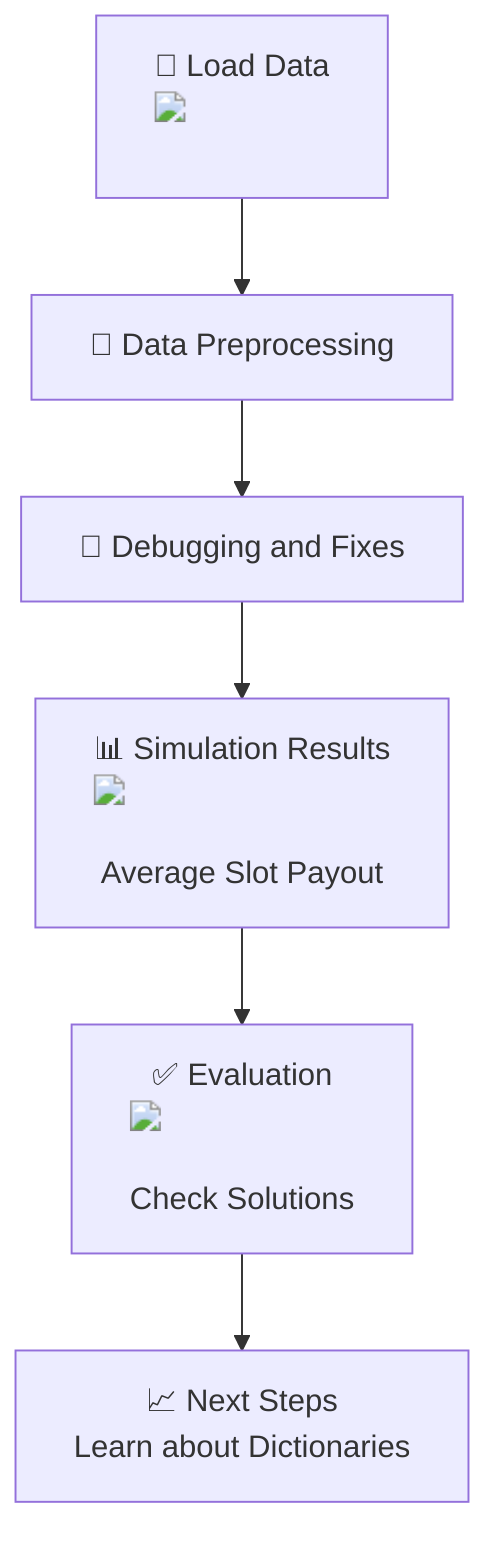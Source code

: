flowchart TD
    A["📂 Load Data <img src='icons/file.svg' /> <br/>"] --> B["🔧 Data Preprocessing"]
    B --> C["🧩 Debugging and Fixes"]
    C --> D["📊 Simulation Results <img src='dummy_plots/hist_template.svg' /> <br/> Average Slot Payout"]
    D --> E["✅ Evaluation <img src='icons/brain.svg' /> <br/> Check Solutions"]
    E --> F["📈 Next Steps <br/> Learn about Dictionaries"]
